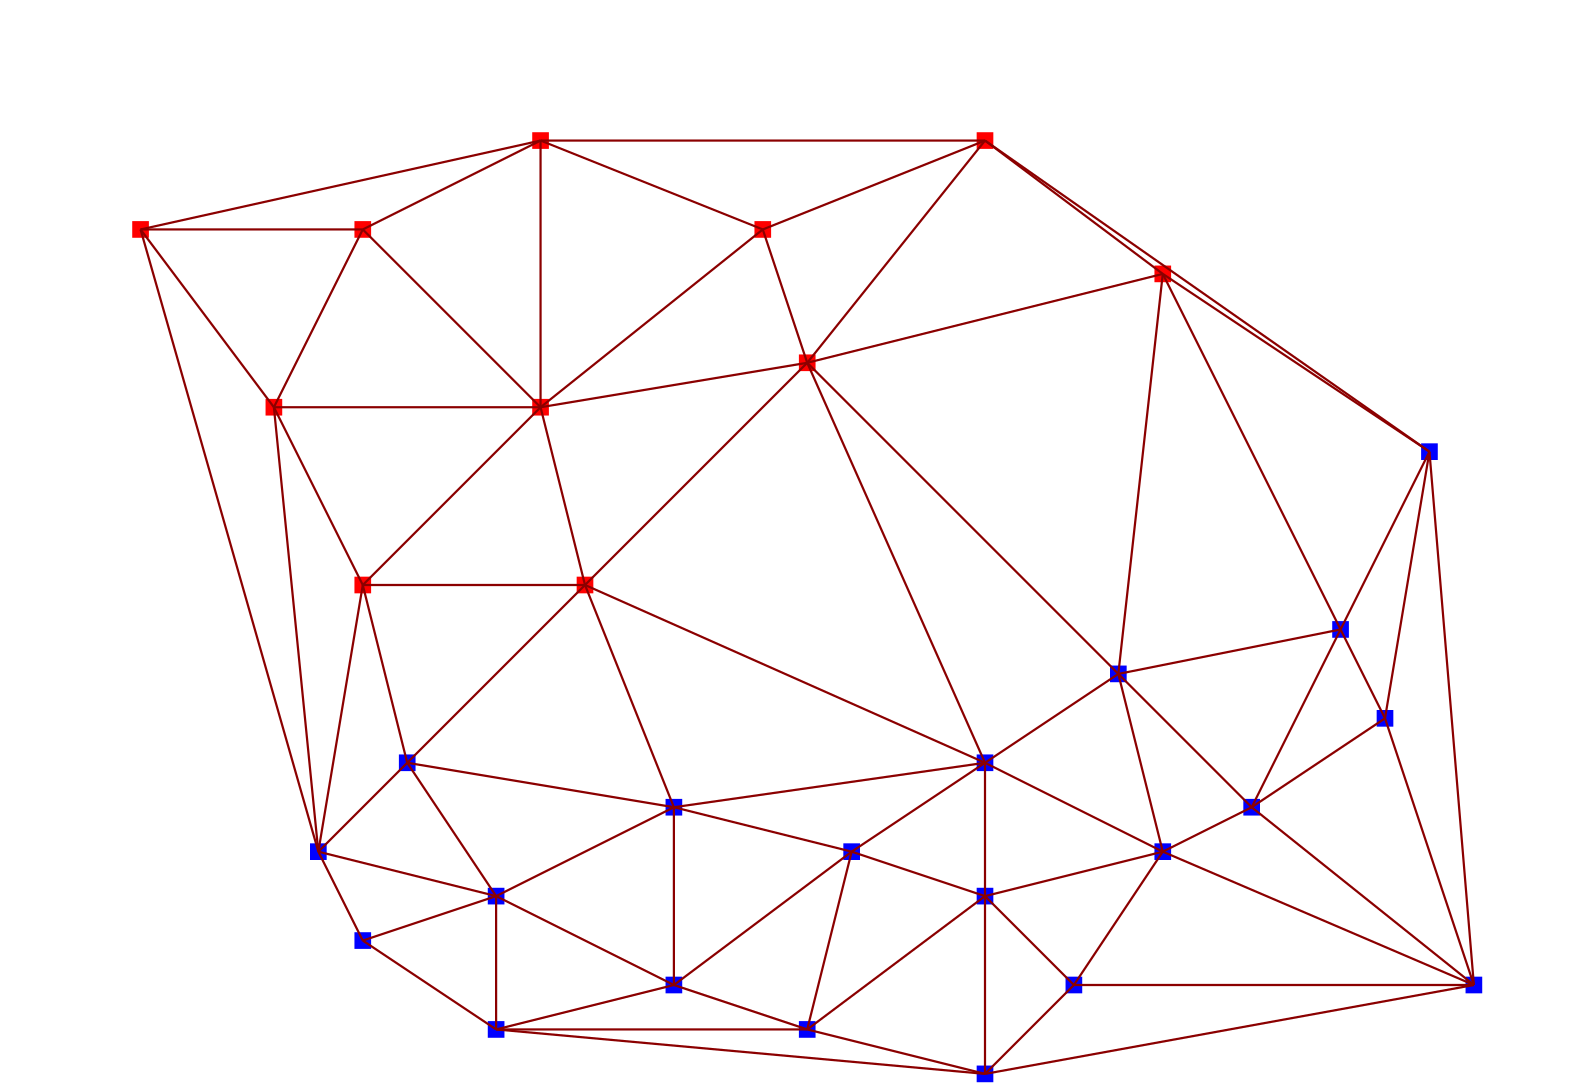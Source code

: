 <?xml version="1.0"?>
<!DOCTYPE ipe SYSTEM "ipe.dtd">
<ipe version="70107" creator="Ipe 7.1.10">
<info created="D:20170727105401" modified="D:20170914143448"/>
<ipestyle name="basic">
<symbol name="arrow/arc(spx)">
<path stroke="sym-stroke" fill="sym-stroke" pen="sym-pen">
0 0 m
-1 0.333 l
-1 -0.333 l
h
</path>
</symbol>
<symbol name="arrow/farc(spx)">
<path stroke="sym-stroke" fill="white" pen="sym-pen">
0 0 m
-1 0.333 l
-1 -0.333 l
h
</path>
</symbol>
<symbol name="arrow/ptarc(spx)">
<path stroke="sym-stroke" fill="sym-stroke" pen="sym-pen">
0 0 m
-1 0.333 l
-0.8 0 l
-1 -0.333 l
h
</path>
</symbol>
<symbol name="arrow/fptarc(spx)">
<path stroke="sym-stroke" fill="white" pen="sym-pen">
0 0 m
-1 0.333 l
-0.8 0 l
-1 -0.333 l
h
</path>
</symbol>
<symbol name="mark/circle(sx)" transformations="translations">
<path fill="sym-stroke">
0.6 0 0 0.6 0 0 e
0.4 0 0 0.4 0 0 e
</path>
</symbol>
<symbol name="mark/disk(sx)" transformations="translations">
<path fill="sym-stroke">
0.6 0 0 0.6 0 0 e
</path>
</symbol>
<symbol name="mark/fdisk(sfx)" transformations="translations">
<group>
<path fill="sym-fill">
0.5 0 0 0.5 0 0 e
</path>
<path fill="sym-stroke" fillrule="eofill">
0.6 0 0 0.6 0 0 e
0.4 0 0 0.4 0 0 e
</path>
</group>
</symbol>
<symbol name="mark/box(sx)" transformations="translations">
<path fill="sym-stroke" fillrule="eofill">
-0.6 -0.6 m
0.6 -0.6 l
0.6 0.6 l
-0.6 0.6 l
h
-0.4 -0.4 m
0.4 -0.4 l
0.4 0.4 l
-0.4 0.4 l
h
</path>
</symbol>
<symbol name="mark/square(sx)" transformations="translations">
<path fill="sym-stroke">
-0.6 -0.6 m
0.6 -0.6 l
0.6 0.6 l
-0.6 0.6 l
h
</path>
</symbol>
<symbol name="mark/fsquare(sfx)" transformations="translations">
<group>
<path fill="sym-fill">
-0.5 -0.5 m
0.5 -0.5 l
0.5 0.5 l
-0.5 0.5 l
h
</path>
<path fill="sym-stroke" fillrule="eofill">
-0.6 -0.6 m
0.6 -0.6 l
0.6 0.6 l
-0.6 0.6 l
h
-0.4 -0.4 m
0.4 -0.4 l
0.4 0.4 l
-0.4 0.4 l
h
</path>
</group>
</symbol>
<symbol name="mark/cross(sx)" transformations="translations">
<group>
<path fill="sym-stroke">
-0.43 -0.57 m
0.57 0.43 l
0.43 0.57 l
-0.57 -0.43 l
h
</path>
<path fill="sym-stroke">
-0.43 0.57 m
0.57 -0.43 l
0.43 -0.57 l
-0.57 0.43 l
h
</path>
</group>
</symbol>
<symbol name="arrow/fnormal(spx)">
<path stroke="sym-stroke" fill="white" pen="sym-pen">
0 0 m
-1 0.333 l
-1 -0.333 l
h
</path>
</symbol>
<symbol name="arrow/pointed(spx)">
<path stroke="sym-stroke" fill="sym-stroke" pen="sym-pen">
0 0 m
-1 0.333 l
-0.8 0 l
-1 -0.333 l
h
</path>
</symbol>
<symbol name="arrow/fpointed(spx)">
<path stroke="sym-stroke" fill="white" pen="sym-pen">
0 0 m
-1 0.333 l
-0.8 0 l
-1 -0.333 l
h
</path>
</symbol>
<symbol name="arrow/linear(spx)">
<path stroke="sym-stroke" pen="sym-pen">
-1 0.333 m
0 0 l
-1 -0.333 l
</path>
</symbol>
<symbol name="arrow/fdouble(spx)">
<path stroke="sym-stroke" fill="white" pen="sym-pen">
0 0 m
-1 0.333 l
-1 -0.333 l
h
-1 0 m
-2 0.333 l
-2 -0.333 l
h
</path>
</symbol>
<symbol name="arrow/double(spx)">
<path stroke="sym-stroke" fill="sym-stroke" pen="sym-pen">
0 0 m
-1 0.333 l
-1 -0.333 l
h
-1 0 m
-2 0.333 l
-2 -0.333 l
h
</path>
</symbol>
<pen name="heavier" value="0.8"/>
<pen name="fat" value="1.2"/>
<pen name="ultrafat" value="2"/>
<symbolsize name="large" value="5"/>
<symbolsize name="small" value="2"/>
<symbolsize name="tiny" value="1.1"/>
<arrowsize name="large" value="10"/>
<arrowsize name="small" value="5"/>
<arrowsize name="tiny" value="3"/>
<color name="red" value="1 0 0"/>
<color name="green" value="0 1 0"/>
<color name="blue" value="0 0 1"/>
<color name="yellow" value="1 1 0"/>
<color name="orange" value="1 0.647 0"/>
<color name="gold" value="1 0.843 0"/>
<color name="purple" value="0.627 0.125 0.941"/>
<color name="gray" value="0.745"/>
<color name="brown" value="0.647 0.165 0.165"/>
<color name="navy" value="0 0 0.502"/>
<color name="pink" value="1 0.753 0.796"/>
<color name="seagreen" value="0.18 0.545 0.341"/>
<color name="turquoise" value="0.251 0.878 0.816"/>
<color name="violet" value="0.933 0.51 0.933"/>
<color name="darkblue" value="0 0 0.545"/>
<color name="darkcyan" value="0 0.545 0.545"/>
<color name="darkgray" value="0.663"/>
<color name="darkgreen" value="0 0.392 0"/>
<color name="darkmagenta" value="0.545 0 0.545"/>
<color name="darkorange" value="1 0.549 0"/>
<color name="darkred" value="0.545 0 0"/>
<color name="lightblue" value="0.678 0.847 0.902"/>
<color name="lightcyan" value="0.878 1 1"/>
<color name="lightgray" value="0.827"/>
<color name="lightgreen" value="0.565 0.933 0.565"/>
<color name="lightyellow" value="1 1 0.878"/>
<dashstyle name="dashed" value="[4] 0"/>
<dashstyle name="dotted" value="[1 3] 0"/>
<dashstyle name="dash dotted" value="[4 2 1 2] 0"/>
<dashstyle name="dash dot dotted" value="[4 2 1 2 1 2] 0"/>
<textsize name="large" value="\large"/>
<textsize name="Large" value="\Large"/>
<textsize name="LARGE" value="\LARGE"/>
<textsize name="huge" value="\huge"/>
<textsize name="Huge" value="\Huge"/>
<textsize name="small" value="\small"/>
<textsize name="footnote" value="\footnotesize"/>
<textsize name="tiny" value="\tiny"/>
<textstyle name="center" begin="\begin{center}" end="\end{center}"/>
<textstyle name="itemize" begin="\begin{itemize}" end="\end{itemize}"/>
<textstyle name="item" begin="\begin{itemize}\item{}" end="\end{itemize}"/>
<gridsize name="4 pts" value="4"/>
<gridsize name="8 pts (~3 mm)" value="8"/>
<gridsize name="16 pts (~6 mm)" value="16"/>
<gridsize name="32 pts (~12 mm)" value="32"/>
<gridsize name="10 pts (~3.5 mm)" value="10"/>
<gridsize name="20 pts (~7 mm)" value="20"/>
<gridsize name="14 pts (~5 mm)" value="14"/>
<gridsize name="28 pts (~10 mm)" value="28"/>
<gridsize name="56 pts (~20 mm)" value="56"/>
<anglesize name="90 deg" value="90"/>
<anglesize name="60 deg" value="60"/>
<anglesize name="45 deg" value="45"/>
<anglesize name="30 deg" value="30"/>
<anglesize name="22.5 deg" value="22.5"/>
<opacity name="10%" value="0.1"/>
<opacity name="30%" value="0.3"/>
<opacity name="50%" value="0.5"/>
<opacity name="75%" value="0.75"/>
<tiling name="falling" angle="-60" step="4" width="1"/>
<tiling name="rising" angle="30" step="4" width="1"/>
</ipestyle>
<page>
<layer name="alpha"/>
<layer name="beta"/>
<layer name="gamma"/>
<layer name="delta"/>
<layer name="epsilon"/>
<view layers="alpha beta" active="alpha"/>
<view layers="beta gamma" active="alpha"/>
<view layers="beta gamma delta epsilon" active="alpha"/>
<view layers="beta delta epsilon" active="gamma"/>
<view layers="beta epsilon" active="epsilon"/>
<use layer="alpha" name="mark/square(sx)" pos="128 768" size="large" stroke="red"/>
<use name="mark/square(sx)" pos="192 704" size="large" stroke="red"/>
<use layer="beta" name="mark/square(sx)" pos="96 704" size="large" stroke="red"/>
<use name="mark/square(sx)" pos="128 640" size="large" stroke="red"/>
<use name="mark/square(sx)" pos="208 640" size="large" stroke="red"/>
<use name="mark/square(sx)" pos="288 720" size="large" stroke="red"/>
<use layer="alpha" name="mark/square(sx)" pos="272 768" size="large" stroke="red"/>
<use name="mark/square(sx)" pos="192 800" size="large" stroke="red"/>
<use layer="beta" name="mark/square(sx)" pos="48 768" size="large" stroke="red"/>
<use name="mark/square(sx)" pos="416 752" size="large" stroke="red"/>
<use name="mark/square(sx)" pos="352 800" size="large" stroke="red"/>
<use name="mark/square(sx)" pos="512 688" size="large" stroke="blue"/>
<use name="mark/square(sx)" pos="480 624" size="large" stroke="blue"/>
<use layer="alpha" name="mark/square(sx)" pos="496 592" size="large" stroke="blue"/>
<use name="mark/square(sx)" pos="448 560" size="large" stroke="blue"/>
<use name="mark/square(sx)" pos="416 544" size="large" stroke="blue"/>
<use layer="beta" name="mark/square(sx)" pos="304 544" size="large" stroke="blue"/>
<use name="mark/square(sx)" pos="240 560" size="large" stroke="blue"/>
<use name="mark/square(sx)" pos="144 576" size="large" stroke="blue"/>
<use name="mark/square(sx)" pos="112 544" size="large" stroke="blue"/>
<use layer="alpha" name="mark/square(sx)" pos="128 512" size="large" stroke="blue"/>
<use name="mark/square(sx)" pos="176 480" size="large" stroke="blue"/>
<use name="mark/square(sx)" pos="176 528" size="large" stroke="blue"/>
<use name="mark/square(sx)" pos="352 464" size="large" stroke="blue"/>
<use name="mark/square(sx)" pos="528 496" size="large" stroke="blue"/>
<use name="mark/square(sx)" pos="288 480" size="large" stroke="blue"/>
<use name="mark/square(sx)" pos="240 496" size="large" stroke="blue"/>
<use name="mark/square(sx)" pos="384 496" size="large" stroke="blue"/>
<use layer="beta" name="mark/square(sx)" pos="400 608" size="large" stroke="blue"/>
<use layer="alpha" name="mark/square(sx)" pos="352 528" size="large" stroke="blue"/>
<use layer="beta" name="mark/square(sx)" pos="352 576" size="large" stroke="blue"/>
<group layer="alpha">
<path stroke="darkred" fill="navy" pen="heavier">
352 464 m
528 496 l
</path>
<path stroke="darkred" fill="navy" pen="heavier">
304 544 m
288 480 l
</path>
<path stroke="darkred" fill="navy" pen="heavier">
304 544 m
352 528 l
</path>
<path stroke="darkred" fill="navy" pen="heavier">
352 528 m
288 480 l
</path>
<path stroke="darkred" fill="navy" pen="heavier">
240 496 m
304 544 l
</path>
<path stroke="darkred" fill="navy" pen="heavier">
240 560 m
240 496 l
</path>
<path stroke="darkred" fill="navy" pen="heavier">
384 496 m
528 496 l
</path>
<path stroke="darkred" fill="navy" pen="heavier">
416 544 m
384 496 l
</path>
<path stroke="darkred" fill="navy" pen="heavier">
352 528 m
416 544 l
</path>
<path stroke="darkred" fill="navy" pen="heavier">
352 576 m
352 528 l
</path>
<path stroke="darkred" fill="navy" pen="heavier">
416 544 m
528 496 l
</path>
<path stroke="darkred" fill="navy" pen="heavier">
528 496 m
448 560 l
</path>
<path stroke="darkred" fill="navy" pen="heavier">
352 576 m
416 544 l
</path>
<path stroke="darkred" fill="navy" pen="heavier">
496 592 m
528 496 l
</path>
<path stroke="darkred" fill="navy" pen="heavier">
512 688 m
496 592 l
</path>
<path stroke="darkred" fill="navy" pen="heavier">
528 496 m
512 688 l
</path>
<path stroke="darkred" fill="navy" pen="heavier">
400 608 m
480 624 l
</path>
<path stroke="darkred" fill="navy" pen="heavier">
352 800 m
416 752 l
</path>
<path stroke="darkred" fill="navy" pen="heavier">
512 688 m
352 800 l
</path>
<path stroke="darkred" fill="navy" pen="heavier">
288 720 m
352 800 l
</path>
<path stroke="darkred" fill="navy" pen="heavier">
272 768 m
288 720 l
</path>
<path stroke="darkred" fill="navy" pen="heavier">
352 800 m
272 768 l
</path>
<path stroke="darkred" fill="navy" pen="heavier">
480 624 m
512 688 l
</path>
<path stroke="darkred" fill="navy" pen="heavier">
416 752 m
480 624 l
</path>
<path stroke="darkred" fill="navy" pen="heavier">
512 688 m
416 752 l
</path>
<path stroke="darkred" fill="navy" pen="heavier">
416 544 m
448 560 l
</path>
<path stroke="darkred" fill="navy" pen="heavier">
400 608 m
416 544 l
</path>
<path stroke="darkred" fill="navy" pen="heavier">
448 560 m
400 608 l
</path>
<path stroke="darkred" fill="navy" pen="heavier">
352 576 m
400 608 l
</path>
<path stroke="darkred" fill="navy" pen="heavier">
288 720 m
352 576 l
</path>
<path stroke="darkred" fill="navy" pen="heavier">
304 544 m
352 576 l
</path>
<path stroke="darkred" fill="navy" pen="heavier">
240 560 m
304 544 l
</path>
<path stroke="darkred" fill="navy" pen="heavier">
352 576 m
208 640 l
</path>
<path stroke="darkred" fill="navy" pen="heavier">
240 560 m
352 576 l
</path>
<path stroke="darkred" fill="navy" pen="heavier">
208 640 m
240 560 l
</path>
<path stroke="darkred" fill="navy" pen="heavier">
192 800 m
352 800 l
</path>
<path stroke="darkred" fill="navy" pen="heavier">
192 704 m
272 768 l
</path>
<path stroke="darkred" fill="navy" pen="heavier">
272 768 m
192 800 l
</path>
<path stroke="darkred" fill="navy" pen="heavier">
288 720 m
400 608 l
</path>
<path stroke="darkred" fill="navy" pen="heavier">
416 752 m
288 720 l
</path>
<path stroke="darkred" fill="navy" pen="heavier">
400 608 m
416 752 l
</path>
<path stroke="darkred" fill="navy" pen="heavier">
192 704 m
192 800 l
</path>
<path stroke="darkred" fill="navy" pen="heavier">
192 800 m
128 768 l
</path>
<path stroke="darkred" fill="navy" pen="heavier">
48 768 m
192 800 l
</path>
<path stroke="darkred" fill="navy" pen="heavier">
128 768 m
48 768 l
</path>
<path stroke="darkred" fill="navy" pen="heavier">
192 704 m
128 768 l
</path>
<path stroke="darkred" fill="navy" pen="heavier">
128 768 m
96 704 l
</path>
<path stroke="darkred" fill="navy" pen="heavier">
48 768 m
112 544 l
</path>
<path stroke="darkred" fill="navy" pen="heavier">
96 704 m
48 768 l
</path>
<path stroke="darkred" fill="navy" pen="heavier">
192 704 m
96 704 l
</path>
<path stroke="darkred" fill="navy" pen="heavier">
128 640 m
192 704 l
</path>
<path stroke="darkred" fill="navy" pen="heavier">
128 512 m
112 544 l
</path>
<path stroke="darkred" fill="navy" pen="heavier">
96 704 m
112 544 l
</path>
<path stroke="darkred" fill="navy" pen="heavier">
128 640 m
96 704 l
</path>
<path stroke="darkred" fill="navy" pen="heavier">
112 544 m
176 528 l
</path>
<path stroke="darkred" fill="navy" pen="heavier">
176 528 m
144 576 l
</path>
<path stroke="darkred" fill="navy" pen="heavier">
112 544 m
144 576 l
</path>
<path stroke="darkred" fill="navy" pen="heavier">
128 640 m
112 544 l
</path>
<path stroke="darkred" fill="navy" pen="heavier">
208 640 m
128 640 l
</path>
<path stroke="darkred" fill="navy" pen="heavier">
144 576 m
208 640 l
</path>
<path stroke="darkred" fill="navy" pen="heavier">
128 640 m
144 576 l
</path>
<path stroke="darkred" fill="navy" pen="heavier">
192 704 m
208 640 l
</path>
<path stroke="darkred" fill="navy" pen="heavier">
288 720 m
192 704 l
</path>
<path stroke="darkred" fill="navy" pen="heavier">
208 640 m
288 720 l
</path>
<path stroke="darkred" fill="navy" pen="heavier">
448 560 m
496 592 l
</path>
<path stroke="darkred" fill="navy" pen="heavier">
480 624 m
448 560 l
</path>
<path stroke="darkred" fill="navy" pen="heavier">
496 592 m
480 624 l
</path>
<path stroke="darkred" fill="navy" pen="heavier">
352 464 m
288 480 l
</path>
<path stroke="darkred" fill="navy" pen="heavier">
176 480 m
352 464 l
</path>
<path stroke="darkred" fill="navy" pen="heavier">
352 528 m
352 464 l
</path>
<path stroke="darkred" fill="navy" pen="heavier">
384 496 m
352 528 l
</path>
<path stroke="darkred" fill="navy" pen="heavier">
352 464 m
384 496 l
</path>
<path stroke="darkred" fill="navy" pen="heavier">
288 480 m
240 496 l
</path>
<path stroke="darkred" fill="navy" pen="heavier">
176 480 m
288 480 l
</path>
<path stroke="darkred" fill="navy" pen="heavier">
240 496 m
176 480 l
</path>
<path stroke="darkred" fill="navy" pen="heavier">
176 480 m
176 528 l
</path>
<path stroke="darkred" fill="navy" pen="heavier">
176 528 m
240 496 l
</path>
<path stroke="darkred" fill="navy" pen="heavier">
176 480 m
128 512 l
</path>
<path stroke="darkred" fill="navy" pen="heavier">
128 512 m
176 528 l
</path>
<path stroke="darkred" fill="navy" pen="heavier">
240 560 m
144 576 l
</path>
<path stroke="darkred" fill="navy" pen="heavier">
176 528 m
240 560 l
</path>
</group>
<group layer="gamma">
<path stroke="orange" pen="heavier">
416 752 m
400 608 l
</path>
<path stroke="orange" pen="heavier">
240 560 m
304 544 l
</path>
<path stroke="orange" pen="heavier">
480 624 m
400 608 l
</path>
<path stroke="orange" pen="heavier">
352 576 m
304 544 l
</path>
<path stroke="orange" pen="heavier">
480 624 m
352 576 l
</path>
<path stroke="orange" pen="heavier">
304 544 m
480 624 l
</path>
<path stroke="orange" pen="heavier">
416 752 m
480 624 l
</path>
<path stroke="orange" pen="heavier">
512 688 m
480 624 l
</path>
<path stroke="orange" pen="heavier">
400 608 m
288 720 l
</path>
<path stroke="orange" pen="heavier">
352 576 m
400 608 l
</path>
<path stroke="orange" pen="heavier">
288 720 m
416 752 l
</path>
<path stroke="orange" pen="heavier">
352 576 m
288 720 l
</path>
<path stroke="orange" pen="heavier">
288 720 m
352 800 l
</path>
<path stroke="orange" pen="heavier">
352 576 m
208 640 l
</path>
<path stroke="orange" pen="heavier">
240 560 m
352 576 l
</path>
<path stroke="orange" pen="heavier">
288 720 m
48 768 l
</path>
<path stroke="orange" pen="heavier">
288 720 m
96 704 l
</path>
<path stroke="orange" pen="heavier">
208 640 m
288 720 l
</path>
<path stroke="orange" pen="heavier">
96 704 m
48 768 l
</path>
<path stroke="orange" pen="heavier">
48 768 m
352 800 l
</path>
<path stroke="orange" pen="heavier">
208 640 m
96 704 l
</path>
<path stroke="orange" pen="heavier">
416 752 m
512 688 l
</path>
<path stroke="orange" pen="heavier">
352 800 m
416 752 l
</path>
<path stroke="orange" pen="heavier">
512 688 m
352 800 l
</path>
<path stroke="orange" pen="heavier">
208 640 m
128 640 l
</path>
<path stroke="orange" pen="heavier">
240 560 m
208 640 l
</path>
<path stroke="orange" pen="heavier">
208 640 m
144 576 l
</path>
<path stroke="orange" pen="heavier">
304 544 m
112 544 l
</path>
<path stroke="orange" pen="heavier">
128 640 m
96 704 l
</path>
<path stroke="orange" pen="heavier">
96 704 m
112 544 l
</path>
<path stroke="orange" pen="heavier">
112 544 m
48 768 l
</path>
<path stroke="orange" pen="heavier">
112 544 m
240 560 l
</path>
<path stroke="orange" pen="heavier">
240 560 m
144 576 l
</path>
<path stroke="orange" pen="heavier">
128 640 m
112 544 l
</path>
<path stroke="orange" pen="heavier">
144 576 m
128 640 l
</path>
<path stroke="orange" pen="heavier">
112 544 m
144 576 l
</path>
</group>
<path layer="delta" stroke="black">
183.25 494 m
181.714 506.286 l
</path>
<path stroke="black">
288.727 618.909 m
257.5 494 l
</path>
<path stroke="black">
288.727 618.909 m
287.784 625.514 l
</path>
<path stroke="black">
464.4 494 m
427.636 677.818 l
</path>
<path stroke="black">
372 494 m
288.727 618.909 l
</path>
<path stroke="black">
334.4 654.4 m
441.333 494 l
</path>
<path stroke="black">
352.5 734 m
364.8 684.8 l
</path>
<path stroke="black">
352.5 734 m
439.5 850 l
</path>
<path stroke="black">
292.308 635.692 m
189.818 738.182 l
</path>
<path stroke="black">
207.5 850 m
352.5 734 l
</path>
<path stroke="black">
189.2 850 m
183.059 819.294 l
</path>
<path stroke="black">
189.818 738.182 m
183.059 819.294 l
</path>
<path stroke="black">
-2 680.5 m
183.059 819.294 l
</path>
<path stroke="black">
168 700 m
189.818 738.182 l
</path>
<path stroke="black">
168 616 m
168 700 l
</path>
<path stroke="black">
-2 615 m
168 700 l
</path>
<path stroke="black">
181.714 506.286 m
195.429 588.571 l
</path>
<path stroke="black">
91.2 596.8 m
181.714 506.286 l
</path>
<path stroke="black">
440 684 m
562 623 l
</path>
<group layer="epsilon">
<path stroke="green" pen="fat">
427.636 677.818 m
364.8 684.8 l
</path>
<path stroke="green" pen="fat">
440 684 m
427.636 677.818 l
</path>
<path stroke="green" pen="fat">
440 684 m
550.667 850 l
</path>
<path stroke="green" pen="fat">
334.4 654.4 m
364.8 684.8 l
</path>
<path stroke="green" pen="fat">
292.308 635.692 m
334.4 654.4 l
</path>
<path stroke="green" pen="fat">
292.308 635.692 m
287.784 625.514 l
</path>
<path stroke="green" pen="fat">
195.429 588.571 m
287.784 625.514 l
</path>
<path stroke="green" pen="fat">
195.429 588.571 m
168 616 l
</path>
<path stroke="green" pen="fat">
91.2 596.8 m
-2 612.333 l
</path>
<path stroke="green" pen="fat">
91.2 596.8 m
168 616 l
</path>
</group>
</page>
<page>
<layer name="alpha"/>
<view layers="alpha" active="alpha"/>
<use layer="alpha" name="mark/square(sx)" pos="128 768" size="large" stroke="red"/>
<use name="mark/square(sx)" pos="192 704" size="large" stroke="red"/>
<use name="mark/square(sx)" pos="96 704" size="large" stroke="red"/>
<use name="mark/square(sx)" pos="128 640" size="large" stroke="red"/>
<use name="mark/square(sx)" pos="208 640" size="large" stroke="red"/>
<use name="mark/square(sx)" pos="288 720" size="large" stroke="red"/>
<use name="mark/square(sx)" pos="272 768" size="large" stroke="red"/>
<use name="mark/square(sx)" pos="192 800" size="large" stroke="red"/>
<use name="mark/square(sx)" pos="48 768" size="large" stroke="red"/>
<use name="mark/square(sx)" pos="416 752" size="large" stroke="red"/>
<use name="mark/square(sx)" pos="352 800" size="large" stroke="red"/>
<use name="mark/square(sx)" pos="512 688" size="large" stroke="blue"/>
<use name="mark/square(sx)" pos="480 624" size="large" stroke="blue"/>
<use name="mark/square(sx)" pos="496 592" size="large" stroke="blue"/>
<use name="mark/square(sx)" pos="448 560" size="large" stroke="blue"/>
<use name="mark/square(sx)" pos="416 544" size="large" stroke="blue"/>
<use name="mark/square(sx)" pos="304 544" size="large" stroke="blue"/>
<use name="mark/square(sx)" pos="240 560" size="large" stroke="blue"/>
<use name="mark/square(sx)" pos="144 576" size="large" stroke="blue"/>
<use name="mark/square(sx)" pos="112 544" size="large" stroke="blue"/>
<use name="mark/square(sx)" pos="128 512" size="large" stroke="blue"/>
<use name="mark/square(sx)" pos="176 480" size="large" stroke="blue"/>
<use name="mark/square(sx)" pos="176 528" size="large" stroke="blue"/>
<use name="mark/square(sx)" pos="352 464" size="large" stroke="blue"/>
<use name="mark/square(sx)" pos="528 496" size="large" stroke="blue"/>
<use name="mark/square(sx)" pos="288 480" size="large" stroke="blue"/>
<use name="mark/square(sx)" pos="240 496" size="large" stroke="blue"/>
<use name="mark/square(sx)" pos="384 496" size="large" stroke="blue"/>
<use name="mark/square(sx)" pos="400 608" size="large" stroke="blue"/>
<use name="mark/square(sx)" pos="352 528" size="large" stroke="blue"/>
<use name="mark/square(sx)" pos="352 576" size="large" stroke="blue"/>
<group>
<path stroke="darkred" fill="navy" pen="heavier">
352 464 m
528 496 l
</path>
<path stroke="darkred" fill="navy" pen="heavier">
304 544 m
288 480 l
</path>
<path stroke="darkred" fill="navy" pen="heavier">
304 544 m
352 528 l
</path>
<path stroke="darkred" fill="navy" pen="heavier">
352 528 m
288 480 l
</path>
<path stroke="darkred" fill="navy" pen="heavier">
240 496 m
304 544 l
</path>
<path stroke="darkred" fill="navy" pen="heavier">
240 560 m
240 496 l
</path>
<path stroke="darkred" fill="navy" pen="heavier">
384 496 m
528 496 l
</path>
<path stroke="darkred" fill="navy" pen="heavier">
416 544 m
384 496 l
</path>
<path stroke="darkred" fill="navy" pen="heavier">
352 528 m
416 544 l
</path>
<path stroke="darkred" fill="navy" pen="heavier">
352 576 m
352 528 l
</path>
<path stroke="darkred" fill="navy" pen="heavier">
416 544 m
528 496 l
</path>
<path stroke="darkred" fill="navy" pen="heavier">
528 496 m
448 560 l
</path>
<path stroke="darkred" fill="navy" pen="heavier">
352 576 m
416 544 l
</path>
<path stroke="darkred" fill="navy" pen="heavier">
496 592 m
528 496 l
</path>
<path stroke="darkred" fill="navy" pen="heavier">
512 688 m
496 592 l
</path>
<path stroke="darkred" fill="navy" pen="heavier">
528 496 m
512 688 l
</path>
<path stroke="darkred" fill="navy" pen="heavier">
400 608 m
480 624 l
</path>
<path stroke="darkred" fill="navy" pen="heavier">
352 800 m
416 752 l
</path>
<path stroke="darkred" fill="navy" pen="heavier">
512 688 m
352 800 l
</path>
<path stroke="darkred" fill="navy" pen="heavier">
288 720 m
352 800 l
</path>
<path stroke="darkred" fill="navy" pen="heavier">
272 768 m
288 720 l
</path>
<path stroke="darkred" fill="navy" pen="heavier">
352 800 m
272 768 l
</path>
<path stroke="darkred" fill="navy" pen="heavier">
480 624 m
512 688 l
</path>
<path stroke="darkred" fill="navy" pen="heavier">
416 752 m
480 624 l
</path>
<path stroke="darkred" fill="navy" pen="heavier">
512 688 m
416 752 l
</path>
<path stroke="darkred" fill="navy" pen="heavier">
416 544 m
448 560 l
</path>
<path stroke="darkred" fill="navy" pen="heavier">
400 608 m
416 544 l
</path>
<path stroke="darkred" fill="navy" pen="heavier">
448 560 m
400 608 l
</path>
<path stroke="darkred" fill="navy" pen="heavier">
352 576 m
400 608 l
</path>
<path stroke="darkred" fill="navy" pen="heavier">
288 720 m
352 576 l
</path>
<path stroke="darkred" fill="navy" pen="heavier">
304 544 m
352 576 l
</path>
<path stroke="darkred" fill="navy" pen="heavier">
240 560 m
304 544 l
</path>
<path stroke="darkred" fill="navy" pen="heavier">
352 576 m
208 640 l
</path>
<path stroke="darkred" fill="navy" pen="heavier">
240 560 m
352 576 l
</path>
<path stroke="darkred" fill="navy" pen="heavier">
208 640 m
240 560 l
</path>
<path stroke="darkred" fill="navy" pen="heavier">
192 800 m
352 800 l
</path>
<path stroke="darkred" fill="navy" pen="heavier">
192 704 m
272 768 l
</path>
<path stroke="darkred" fill="navy" pen="heavier">
272 768 m
192 800 l
</path>
<path stroke="darkred" fill="navy" pen="heavier">
288 720 m
400 608 l
</path>
<path stroke="darkred" fill="navy" pen="heavier">
416 752 m
288 720 l
</path>
<path stroke="darkred" fill="navy" pen="heavier">
400 608 m
416 752 l
</path>
<path stroke="darkred" fill="navy" pen="heavier">
192 704 m
192 800 l
</path>
<path stroke="darkred" fill="navy" pen="heavier">
192 800 m
128 768 l
</path>
<path stroke="darkred" fill="navy" pen="heavier">
48 768 m
192 800 l
</path>
<path stroke="darkred" fill="navy" pen="heavier">
128 768 m
48 768 l
</path>
<path stroke="darkred" fill="navy" pen="heavier">
192 704 m
128 768 l
</path>
<path stroke="darkred" fill="navy" pen="heavier">
128 768 m
96 704 l
</path>
<path stroke="darkred" fill="navy" pen="heavier">
48 768 m
112 544 l
</path>
<path stroke="darkred" fill="navy" pen="heavier">
96 704 m
48 768 l
</path>
<path stroke="darkred" fill="navy" pen="heavier">
192 704 m
96 704 l
</path>
<path stroke="darkred" fill="navy" pen="heavier">
128 640 m
192 704 l
</path>
<path stroke="darkred" fill="navy" pen="heavier">
128 512 m
112 544 l
</path>
<path stroke="darkred" fill="navy" pen="heavier">
96 704 m
112 544 l
</path>
<path stroke="darkred" fill="navy" pen="heavier">
128 640 m
96 704 l
</path>
<path stroke="darkred" fill="navy" pen="heavier">
112 544 m
176 528 l
</path>
<path stroke="darkred" fill="navy" pen="heavier">
176 528 m
144 576 l
</path>
<path stroke="darkred" fill="navy" pen="heavier">
112 544 m
144 576 l
</path>
<path stroke="darkred" fill="navy" pen="heavier">
128 640 m
112 544 l
</path>
<path stroke="darkred" fill="navy" pen="heavier">
208 640 m
128 640 l
</path>
<path stroke="darkred" fill="navy" pen="heavier">
144 576 m
208 640 l
</path>
<path stroke="darkred" fill="navy" pen="heavier">
128 640 m
144 576 l
</path>
<path stroke="darkred" fill="navy" pen="heavier">
192 704 m
208 640 l
</path>
<path stroke="darkred" fill="navy" pen="heavier">
288 720 m
192 704 l
</path>
<path stroke="darkred" fill="navy" pen="heavier">
208 640 m
288 720 l
</path>
<path stroke="darkred" fill="navy" pen="heavier">
448 560 m
496 592 l
</path>
<path stroke="darkred" fill="navy" pen="heavier">
480 624 m
448 560 l
</path>
<path stroke="darkred" fill="navy" pen="heavier">
496 592 m
480 624 l
</path>
<path stroke="darkred" fill="navy" pen="heavier">
352 464 m
288 480 l
</path>
<path stroke="darkred" fill="navy" pen="heavier">
176 480 m
352 464 l
</path>
<path stroke="darkred" fill="navy" pen="heavier">
352 528 m
352 464 l
</path>
<path stroke="darkred" fill="navy" pen="heavier">
384 496 m
352 528 l
</path>
<path stroke="darkred" fill="navy" pen="heavier">
352 464 m
384 496 l
</path>
<path stroke="darkred" fill="navy" pen="heavier">
288 480 m
240 496 l
</path>
<path stroke="darkred" fill="navy" pen="heavier">
176 480 m
288 480 l
</path>
<path stroke="darkred" fill="navy" pen="heavier">
240 496 m
176 480 l
</path>
<path stroke="darkred" fill="navy" pen="heavier">
176 480 m
176 528 l
</path>
<path stroke="darkred" fill="navy" pen="heavier">
176 528 m
240 496 l
</path>
<path stroke="darkred" fill="navy" pen="heavier">
176 480 m
128 512 l
</path>
<path stroke="darkred" fill="navy" pen="heavier">
128 512 m
176 528 l
</path>
<path stroke="darkred" fill="navy" pen="heavier">
240 560 m
144 576 l
</path>
<path stroke="darkred" fill="navy" pen="heavier">
176 528 m
240 560 l
</path>
</group>
</page>
</ipe>
